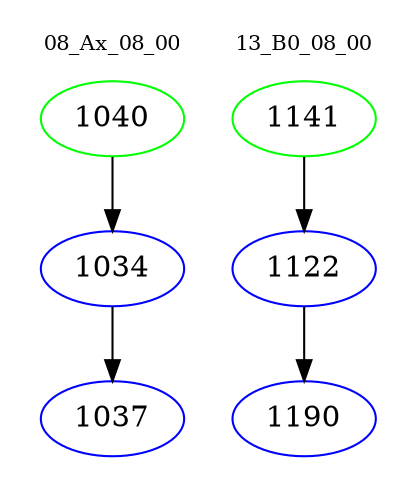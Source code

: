 digraph{
subgraph cluster_0 {
color = white
label = "08_Ax_08_00";
fontsize=10;
T0_1040 [label="1040", color="green"]
T0_1040 -> T0_1034 [color="black"]
T0_1034 [label="1034", color="blue"]
T0_1034 -> T0_1037 [color="black"]
T0_1037 [label="1037", color="blue"]
}
subgraph cluster_1 {
color = white
label = "13_B0_08_00";
fontsize=10;
T1_1141 [label="1141", color="green"]
T1_1141 -> T1_1122 [color="black"]
T1_1122 [label="1122", color="blue"]
T1_1122 -> T1_1190 [color="black"]
T1_1190 [label="1190", color="blue"]
}
}
